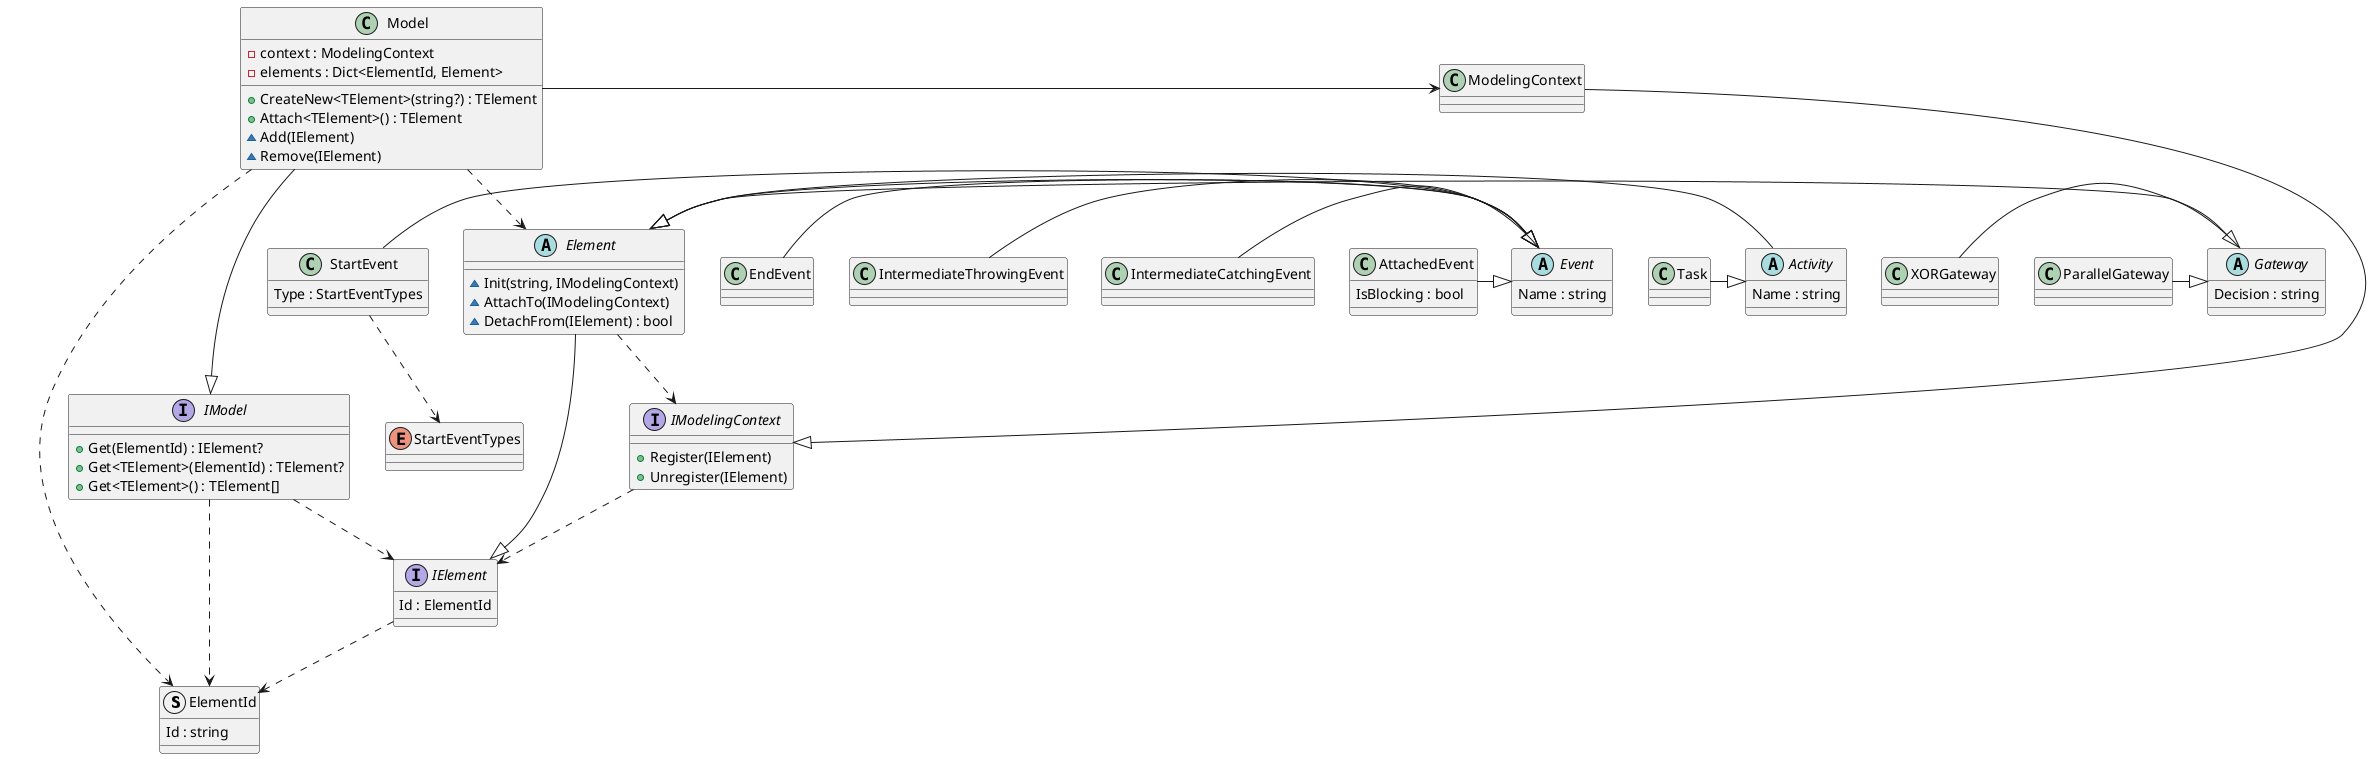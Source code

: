 @startuml

struct ElementId {
    Id : string
}

interface IElement {
    Id : ElementId
}

IElement ..> ElementId

abstract class Element
{
    ~ Init(string, IModelingContext)
    ~ AttachTo(IModelingContext)
    ~ DetachFrom(IElement) : bool
}

Element -|> IElement
Element ..> IModelingContext

interface IModel {
    + Get(ElementId) : IElement?
    + Get<TElement>(ElementId) : TElement?
    + Get<TElement>() : TElement[]
}

IModel ..> ElementId
IModel ..> IElement

interface IModelingContext {
    + Register(IElement)
    + Unregister(IElement)
}

IModelingContext ..> IElement

class ModelingContext

ModelingContext -|> IModelingContext

class Model {
    - context : ModelingContext
    - elements : Dict<ElementId, Element>

    + CreateNew<TElement>(string?) : TElement
    + Attach<TElement>() : TElement
    ~ Add(IElement)
    ~ Remove(IElement)
}

Model -|> IModel
Model -> ModelingContext
Model ..> ElementId
Model ..> Element

abstract class Event {
    Name : string
}

Event -|> Element

class StartEvent {
    Type : StartEventTypes
}
enum StartEventTypes

StartEvent -|> Event
StartEvent ..> StartEventTypes

class EndEvent

EndEvent -|> Event

class IntermediateThrowingEvent

IntermediateThrowingEvent -|> Event

class IntermediateCatchingEvent 

IntermediateCatchingEvent -|> Event

class AttachedEvent {
    IsBlocking : bool
}

AttachedEvent -|> Event

abstract class Activity {
    Name : string
}

Activity -|> Element

class Task

Task -|> Activity

abstract class Gateway {
    Decision : string
}

Gateway -|> Element

class XORGateway

XORGateway -|> Gateway

class ParallelGateway

ParallelGateway -|> Gateway

@enduml
